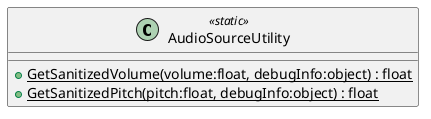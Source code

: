 @startuml
class AudioSourceUtility <<static>> {
    + {static} GetSanitizedVolume(volume:float, debugInfo:object) : float
    + {static} GetSanitizedPitch(pitch:float, debugInfo:object) : float
}
@enduml
